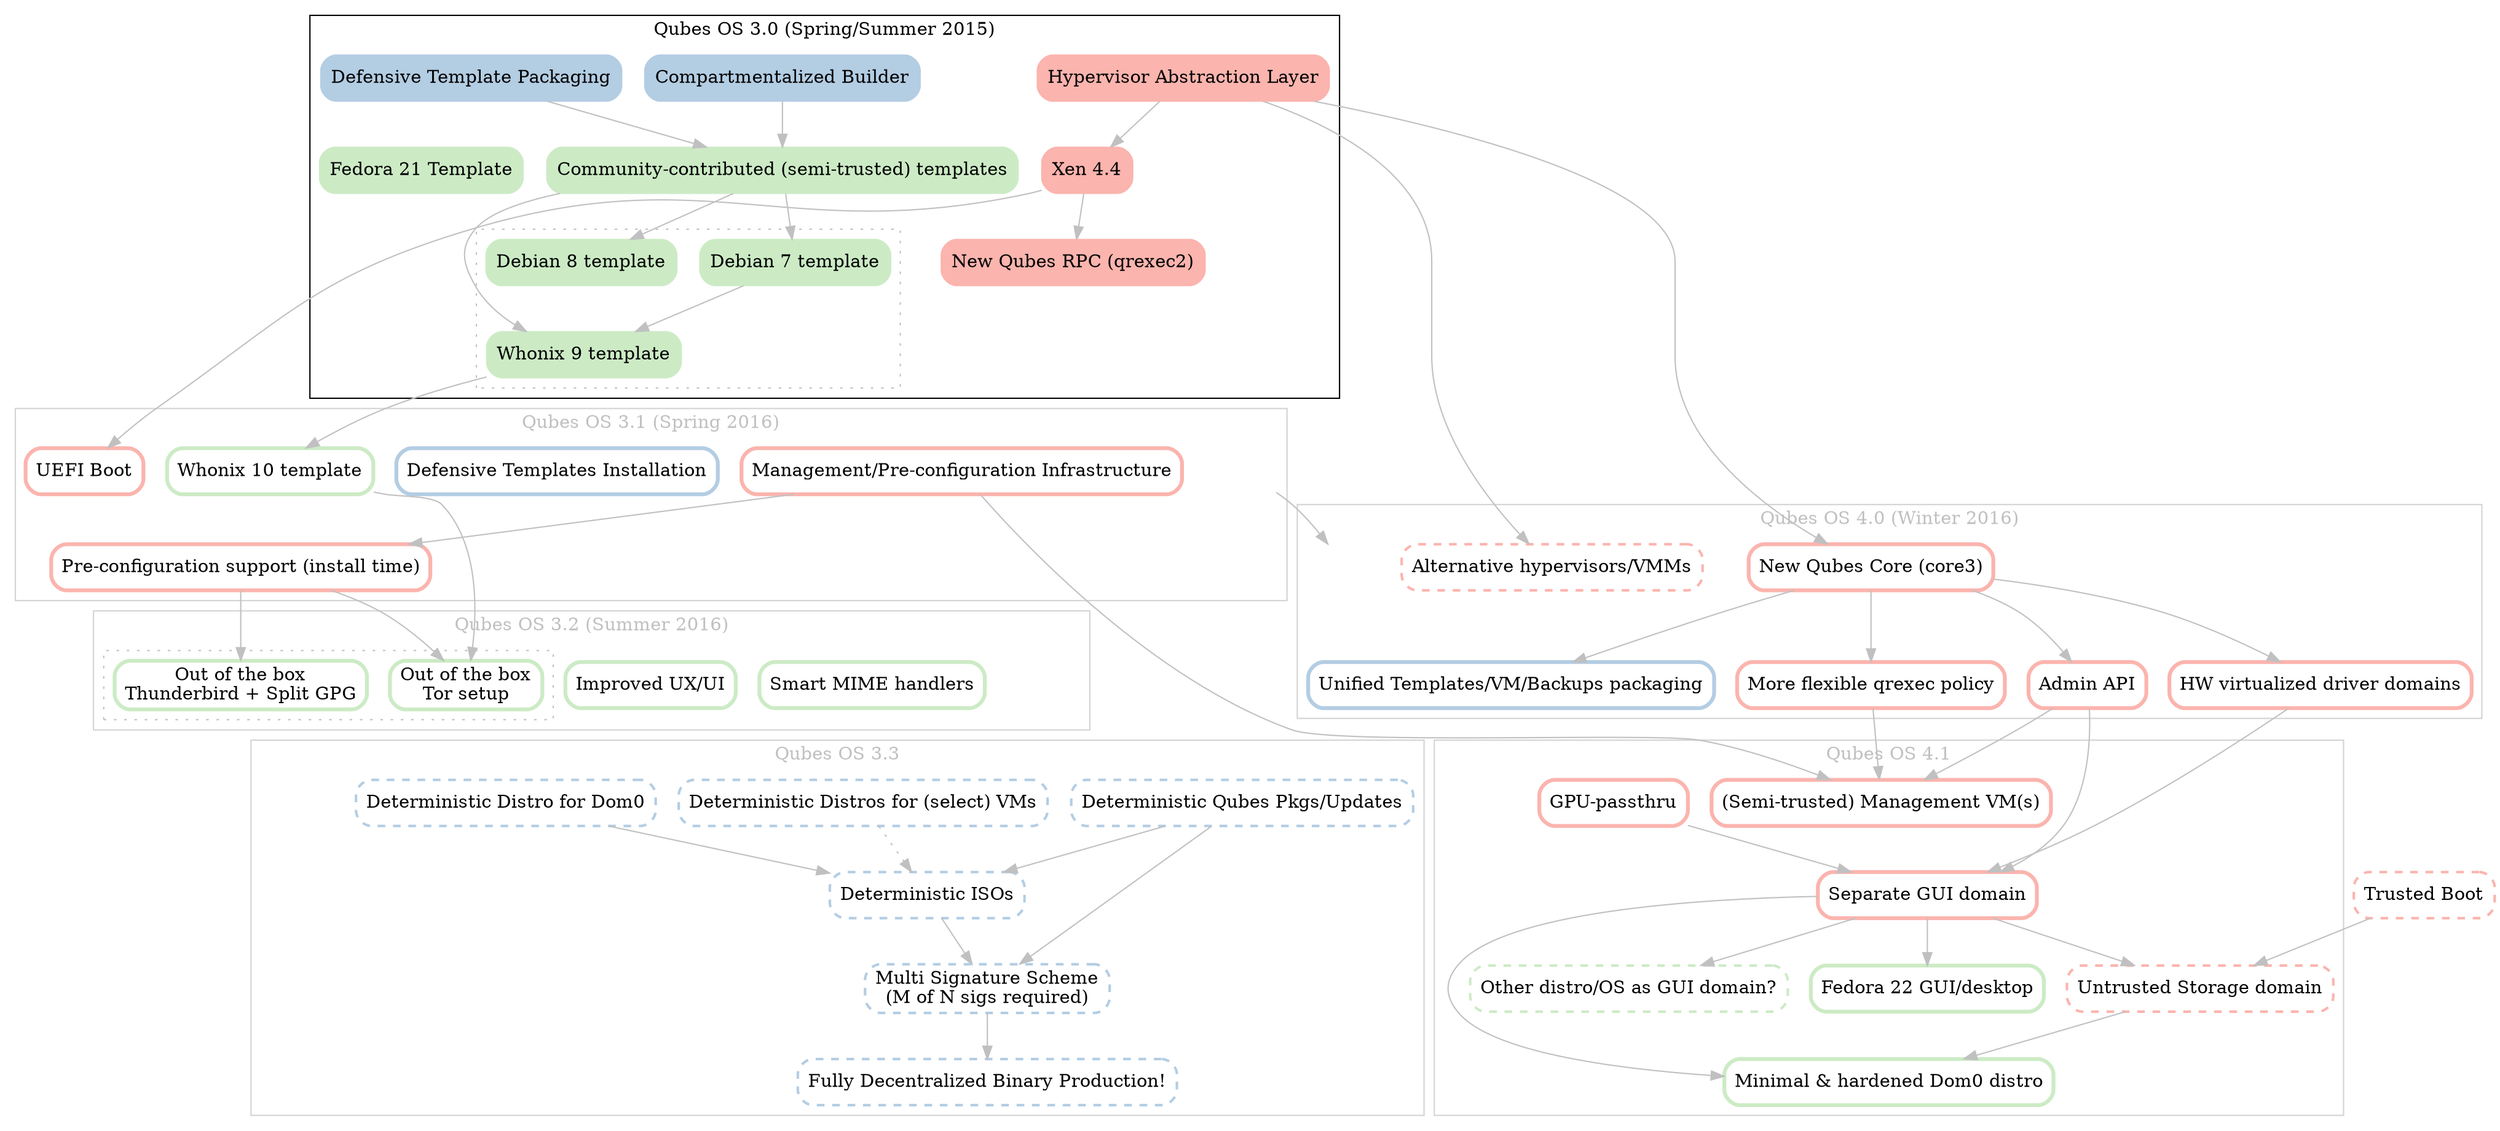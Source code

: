 digraph {

    // Features and their deps
    // ------------------------

    node [shape=box, style="filled,rounded", colorscheme=pastel19];
    edge [color=gray];

    // Core architecture features

    { node [fillcolor=1, color=1];

        core_HAL [label="Hypervisor Abstraction Layer"];

        hvisor_Xen44 [label="Xen 4.4"];
        core_HAL -> hvisor_Xen44;

        core_qrexec2 [label="New Qubes RPC (qrexec2)"];
        hvisor_Xen44 -> core_qrexec2;

        // Not-yet-implemented features follow...
        // ------------------------------------------
        node [style="bold,rounded", penwidth=3];

        core_coreng [label="New Qubes Core (core3)"];
        core_HAL -> core_coreng;

        core_AdminAPI [label="Admin API"];
        core_coreng -> core_AdminAPI;

        core_qrexec_policyng [label="More flexible qrexec policy"];
        core_coreng -> core_qrexec_policyng;

        core_mgmt [label="Management/Pre-configuration Infrastructure"];

        preconf_install [label="Pre-configuration support (install time)"];
        core_mgmt -> preconf_install;

        core_mgmt_vm [label="(Semi-trusted) Management VM(s)"];
        core_AdminAPI -> core_mgmt_vm;
        core_qrexec_policyng -> core_mgmt_vm;
        core_mgmt -> core_mgmt_vm;

        core_UEFI_boot [label="UEFI Boot"];
        hvisor_Xen44 -> core_UEFI_boot;

        core_hvm_DriverDomains [label="HW virtualized driver domains"];
        core_coreng -> core_hvm_DriverDomains;

        core_GPUpassthru [label="GPU-passthru"];
        core_GUIdom [label="Separate GUI domain"];
        core_AdminAPI -> core_GUIdom; 
        core_GPUpassthru -> core_GUIdom;
        core_hvm_DriverDomains -> core_GUIdom;

        // Not-yet-fully-decided features follow...
        // ------------------------------------------
        node [style="dashed,rounded", penwidth=2];

        hw_TrustedBoot [label="Trusted Boot"];
        core_StorageDom [label="Untrusted Storage domain"];
        core_GUIdom -> core_StorageDom;
        hw_TrustedBoot -> core_StorageDom;

        hvisor_other [label="Alternative hypervisors/VMMs"];
        core_HAL -> hvisor_other;

    }

    // Builder, testing, infrastructure, and distribution process

    { node [fillcolor=2, color=2];

        builder_compartmentalization [label="Compartmentalized Builder"];    

        builder_defensive_template_packaging 
            [label="Defensive Template Packaging"];

        // Not-yet-implemented features follow...
        // ------------------------------------------
        node [style="bold,rounded", penwidth=3];

        builder_defensive_template_installation
            [label="Defensive Templates Installation"];

        core_unified_vm_packaging [label="Unified Templates/VM/Backups packaging"];
        core_coreng -> core_unified_vm_packaging;

        // Not-yet-fully-decided features follow...
        // ------------------------------------------
        node [style="dashed,rounded", penwidth=2];

        builder_deterministic_pkgs [label="Deterministic Qubes Pkgs/Updates"];

        builder_deterministic_dom0_distro [label="Deterministic Distro for Dom0"];

        builder_deterministic_vm_distros [
            label="Deterministic Distros for (select) VMs"];

        builder_deterministic_iso [label="Deterministic ISOs"];
        builder_deterministic_dom0_distro -> builder_deterministic_iso;
        builder_deterministic_vm_distros -> builder_deterministic_iso [style=dotted];
        builder_deterministic_pkgs -> builder_deterministic_iso;

        builder_multisign [
            label="Multi Signature Scheme\n(M of N sigs required)"];
        builder_deterministic_pkgs -> builder_multisign;
        builder_deterministic_iso -> builder_multisign;

        builder_decentralized [label="Fully Decentralized Binary Production!"];
        builder_multisign -> builder_decentralized;

        //builder_testing;
        //builder_CI;

    }


    // Distros, installation, pre-configuration, additional features

    { node [fillcolor=3, color=3];

        template_fc21 [label="Fedora 21 Template"];
        template_community [label="Community-contributed (semi-trusted) templates"];
        builder_compartmentalization -> template_community;
        builder_defensive_template_packaging -> template_community;

        template_debian_7 [label="Debian 7 template"];
        template_debian_8 [label="Debian 8 template"];
        template_whonix_9 [label="Whonix 9 template"];
        template_debian_7 -> template_whonix_9;

        // Not-yet-implemented features follow...
        node [style="bold,rounded", penwidth=3];

        gui_fc22 [label="Fedora 22 GUI/desktop"];
        core_GUIdom -> gui_fc22;

        template_whonix_10 [label="Whonix 10 template"];
        template_whonix_9 -> template_whonix_10;

        template_community -> {
            template_debian_7,
            template_debian_8,
            template_whonix_9
        }

        preconf_tor [label="Out of the box\nTor setup"];
        preconf_install -> preconf_tor;
        template_whonix_10 -> preconf_tor;

        preconf_email_gpg [label="Out of the box\nThunderbird + Split GPG"];
        preconf_install -> preconf_email_gpg;

        ux_magic_mime [label="Smart MIME handlers"];
        ux_gui_improvements [label="Improved UX/UI"];

        dom0_minimal_distro [label="Minimal & hardened Dom0 distro"];
        core_GUIdom -> dom0_minimal_distro;

        // Not-yet-fully-decided features follow...
        // ------------------------------------------
        node [style="dashed,rounded", penwidth=2];
        core_StorageDom -> dom0_minimal_distro;

        gui_other_distro [label="Other distro/OS as GUI domain?"];
        core_GUIdom ->gui_other_distro;

    }

    // Releases definitions
    // ------------------------------

    compound=true;
    fontcolor=gray;
    color=lightgray;

    subgraph cluster_r3_0 {
        label="Qubes OS 3.0 (Spring/Summer 2015)";
        color=black;
        fontcolor=black;
        _r3_0 [style=invisible];

        core_HAL;
        hvisor_Xen44;
        core_qrexec2;
        builder_compartmentalization; 
        builder_defensive_template_packaging;
        template_fc21;
        subgraph cluster_r3_0_community_templates {
            label="";
            style=dotted;
            color=gray;
            template_community;
            template_debian_7;
            template_debian_8;
            template_whonix_9;
        }
        { rank=same; template_fc21; template_community; }
    }

    subgraph cluster_r3_1 {
        label="Qubes OS 3.1 (Spring 2016)";
        _r3_1 [style=invisible];

        core_mgmt;
        preconf_install;
        builder_defensive_template_installation;

        template_whonix_10;
        core_UEFI_boot;
    }

    subgraph cluster_r3_2 {
        label="Qubes OS 3.2 (Summer 2016)";
        _r3_2 [style=invisible];

        subgraph cluster_r3_2_preconf_profiles {
            label="";
            style=dotted;
            color=gray;
            preconf_tor;
            preconf_email_gpg;
        }

        ux_magic_mime;
        ux_gui_improvements;
    }

    subgraph cluster_r3_3 {
        label="Qubes OS 3.3";
        _r3_3 [style=invisible];
 
        builder_deterministic_pkgs;
        builder_deterministic_dom0_distro;
        builder_deterministic_vm_distros;
        builder_deterministic_iso;
        builder_multisign;
        builder_decentralized;
    }

   subgraph cluster_r4_0 {
        label="Qubes OS 4.0 (Winter 2016)";
        _r4_0 [style=invisible];
 
        core_coreng;
        hvisor_other;
        core_qrexec_policyng;
        core_AdminAPI;
        core_unified_vm_packaging;
        core_hvm_DriverDomains;
   }

   subgraph cluster_r4_1 {
        label="Qubes OS 4.1";
        _r4_1 [style=invisible];
 
        core_GPUpassthru;
        core_GUIdom;
        gui_fc22;
        gui_other_distro;
        core_mgmt_vm;
        core_StorageDom;
        dom0_minimal_distro;
   }

  // Release dependencies...
  // ------------------------------

  _r3_0 -> _r3_1 [style=invis];
  _r3_1 -> _r3_2 [style=invis];
  _r3_2 -> _r3_3 [style=invis];

  _r3_1 -> _r4_0 ;
  _r4_0 -> _r4_1 [style=invis];


}

# vim: nospell
